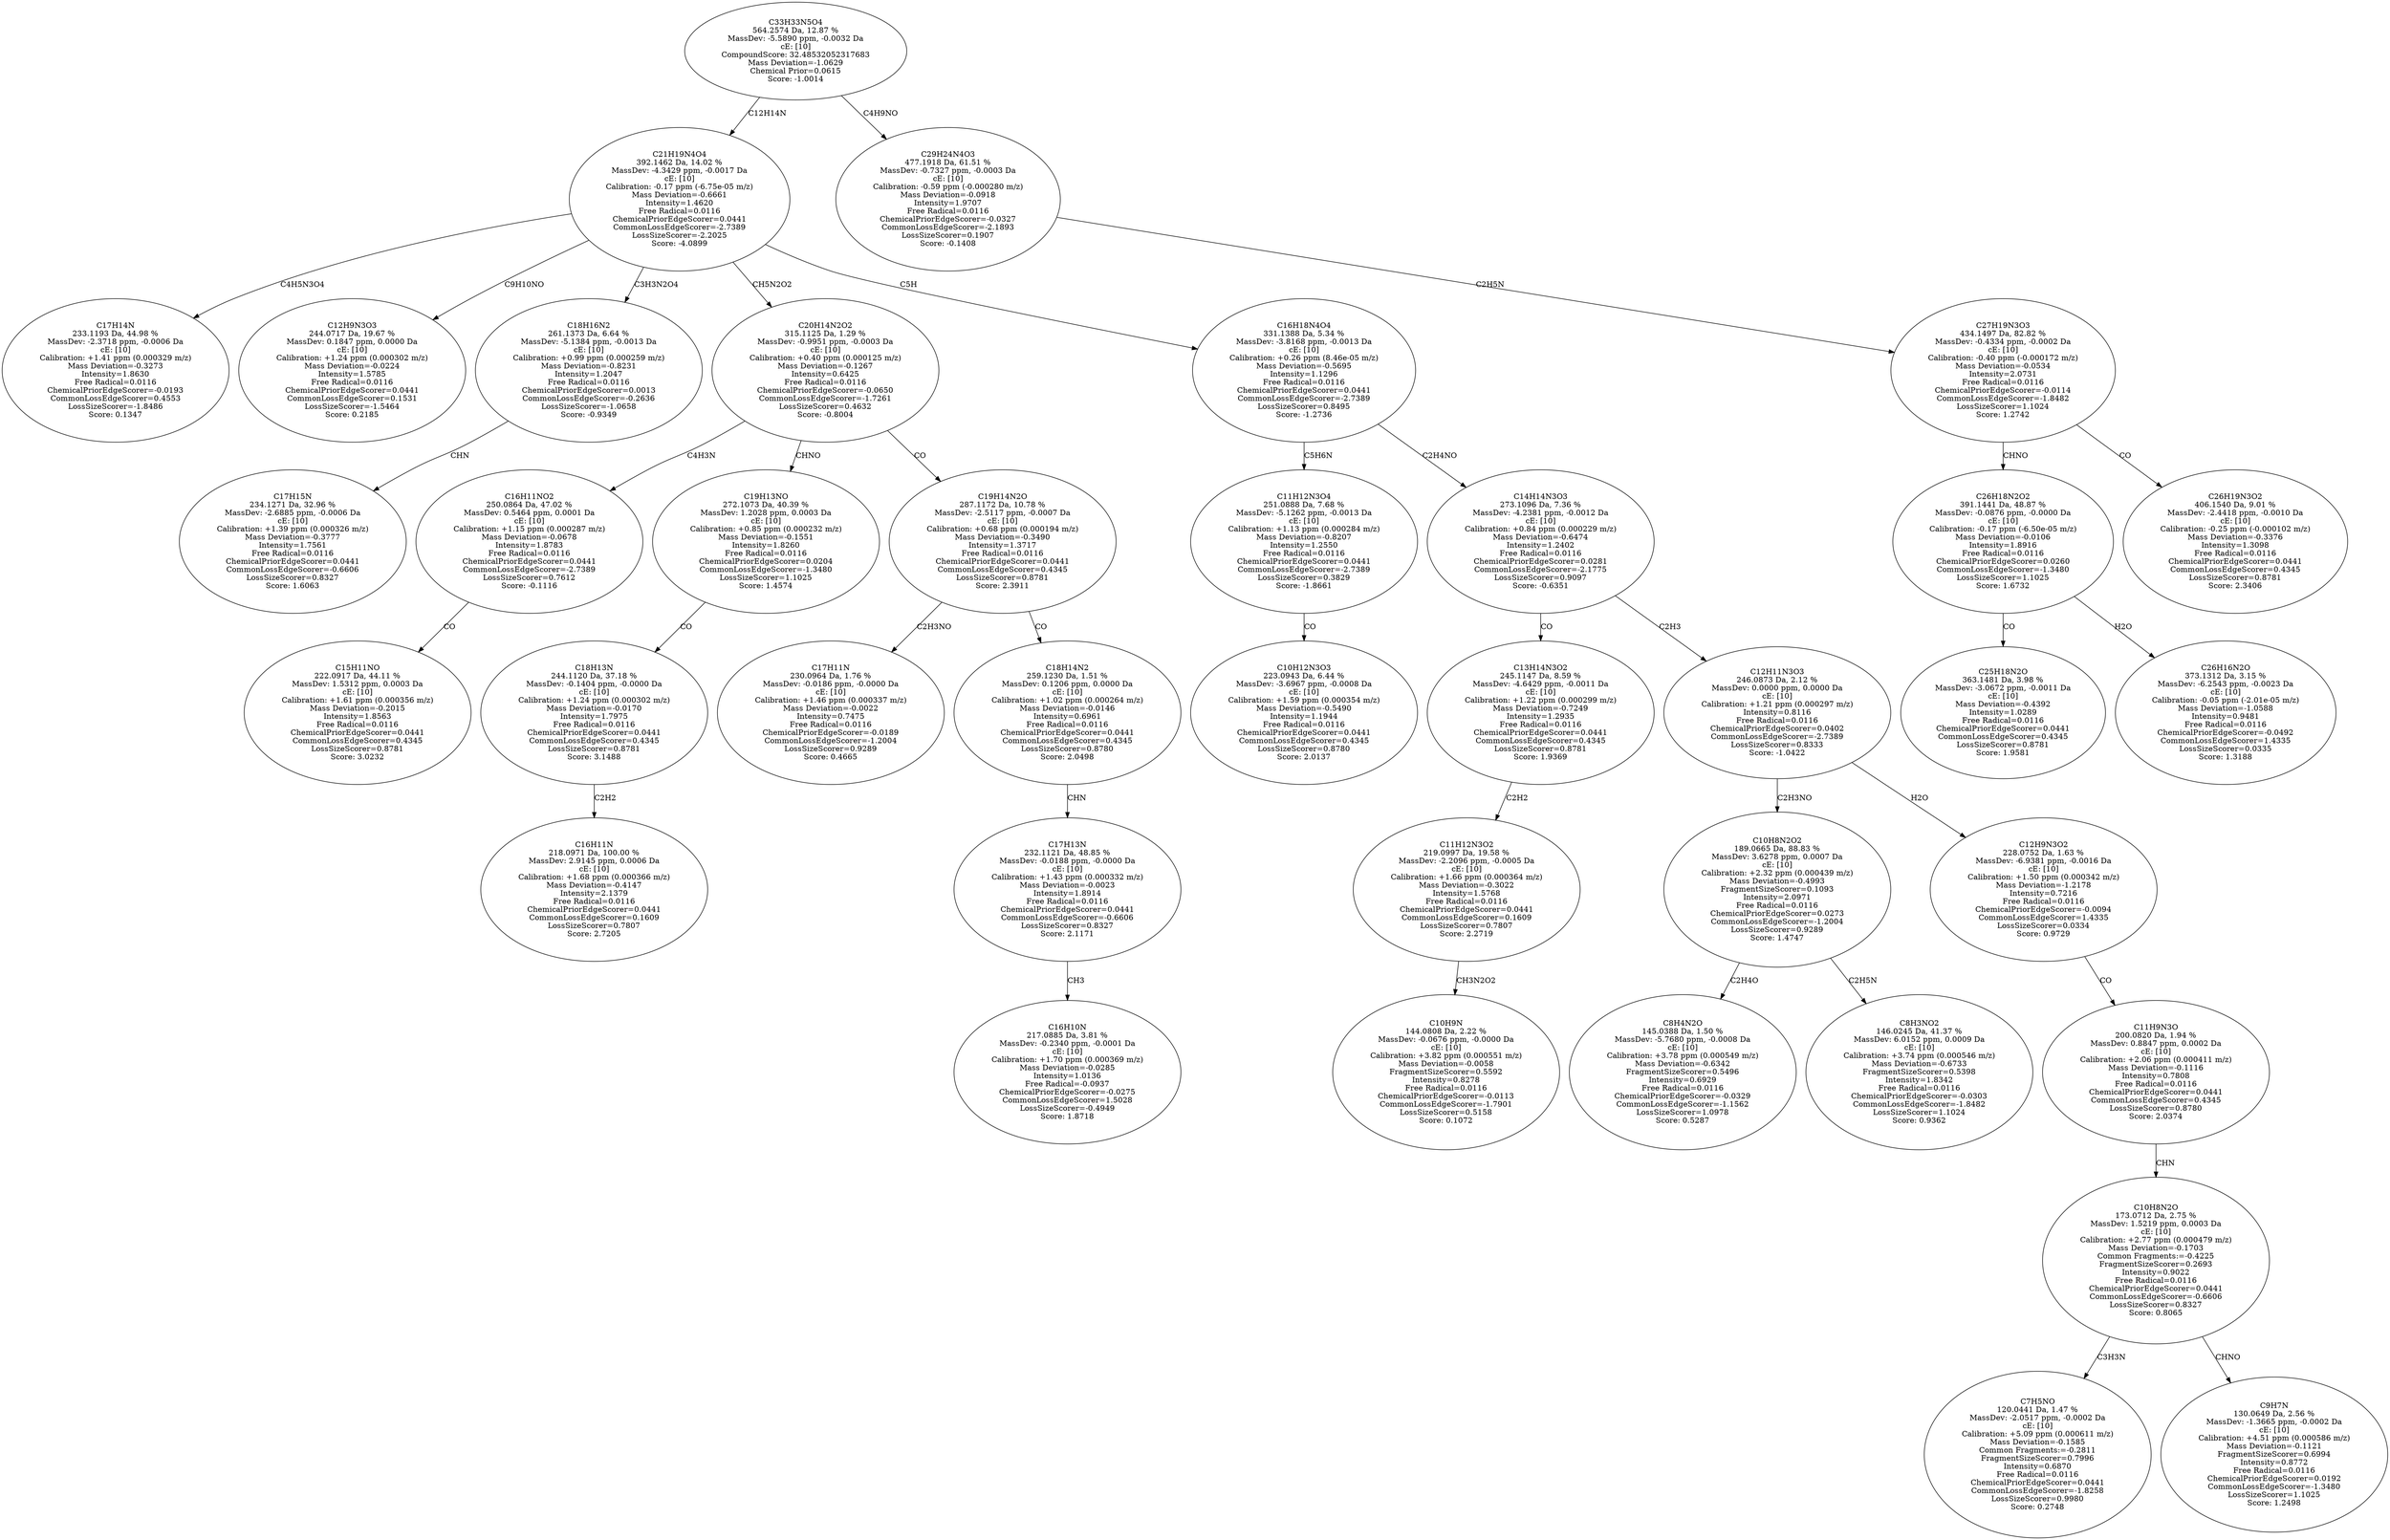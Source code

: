 strict digraph {
v1 [label="C17H14N\n233.1193 Da, 44.98 %\nMassDev: -2.3718 ppm, -0.0006 Da\ncE: [10]\nCalibration: +1.41 ppm (0.000329 m/z)\nMass Deviation=-0.3273\nIntensity=1.8630\nFree Radical=0.0116\nChemicalPriorEdgeScorer=-0.0193\nCommonLossEdgeScorer=0.4553\nLossSizeScorer=-1.8486\nScore: 0.1347"];
v2 [label="C12H9N3O3\n244.0717 Da, 19.67 %\nMassDev: 0.1847 ppm, 0.0000 Da\ncE: [10]\nCalibration: +1.24 ppm (0.000302 m/z)\nMass Deviation=-0.0224\nIntensity=1.5785\nFree Radical=0.0116\nChemicalPriorEdgeScorer=0.0441\nCommonLossEdgeScorer=0.1531\nLossSizeScorer=-1.5464\nScore: 0.2185"];
v3 [label="C17H15N\n234.1271 Da, 32.96 %\nMassDev: -2.6885 ppm, -0.0006 Da\ncE: [10]\nCalibration: +1.39 ppm (0.000326 m/z)\nMass Deviation=-0.3777\nIntensity=1.7561\nFree Radical=0.0116\nChemicalPriorEdgeScorer=0.0441\nCommonLossEdgeScorer=-0.6606\nLossSizeScorer=0.8327\nScore: 1.6063"];
v4 [label="C18H16N2\n261.1373 Da, 6.64 %\nMassDev: -5.1384 ppm, -0.0013 Da\ncE: [10]\nCalibration: +0.99 ppm (0.000259 m/z)\nMass Deviation=-0.8231\nIntensity=1.2047\nFree Radical=0.0116\nChemicalPriorEdgeScorer=0.0013\nCommonLossEdgeScorer=-0.2636\nLossSizeScorer=-1.0658\nScore: -0.9349"];
v5 [label="C15H11NO\n222.0917 Da, 44.11 %\nMassDev: 1.5312 ppm, 0.0003 Da\ncE: [10]\nCalibration: +1.61 ppm (0.000356 m/z)\nMass Deviation=-0.2015\nIntensity=1.8563\nFree Radical=0.0116\nChemicalPriorEdgeScorer=0.0441\nCommonLossEdgeScorer=0.4345\nLossSizeScorer=0.8781\nScore: 3.0232"];
v6 [label="C16H11NO2\n250.0864 Da, 47.02 %\nMassDev: 0.5464 ppm, 0.0001 Da\ncE: [10]\nCalibration: +1.15 ppm (0.000287 m/z)\nMass Deviation=-0.0678\nIntensity=1.8783\nFree Radical=0.0116\nChemicalPriorEdgeScorer=0.0441\nCommonLossEdgeScorer=-2.7389\nLossSizeScorer=0.7612\nScore: -0.1116"];
v7 [label="C16H11N\n218.0971 Da, 100.00 %\nMassDev: 2.9145 ppm, 0.0006 Da\ncE: [10]\nCalibration: +1.68 ppm (0.000366 m/z)\nMass Deviation=-0.4147\nIntensity=2.1379\nFree Radical=0.0116\nChemicalPriorEdgeScorer=0.0441\nCommonLossEdgeScorer=0.1609\nLossSizeScorer=0.7807\nScore: 2.7205"];
v8 [label="C18H13N\n244.1120 Da, 37.18 %\nMassDev: -0.1404 ppm, -0.0000 Da\ncE: [10]\nCalibration: +1.24 ppm (0.000302 m/z)\nMass Deviation=-0.0170\nIntensity=1.7975\nFree Radical=0.0116\nChemicalPriorEdgeScorer=0.0441\nCommonLossEdgeScorer=0.4345\nLossSizeScorer=0.8781\nScore: 3.1488"];
v9 [label="C19H13NO\n272.1073 Da, 40.39 %\nMassDev: 1.2028 ppm, 0.0003 Da\ncE: [10]\nCalibration: +0.85 ppm (0.000232 m/z)\nMass Deviation=-0.1551\nIntensity=1.8260\nFree Radical=0.0116\nChemicalPriorEdgeScorer=0.0204\nCommonLossEdgeScorer=-1.3480\nLossSizeScorer=1.1025\nScore: 1.4574"];
v10 [label="C17H11N\n230.0964 Da, 1.76 %\nMassDev: -0.0186 ppm, -0.0000 Da\ncE: [10]\nCalibration: +1.46 ppm (0.000337 m/z)\nMass Deviation=-0.0022\nIntensity=0.7475\nFree Radical=0.0116\nChemicalPriorEdgeScorer=-0.0189\nCommonLossEdgeScorer=-1.2004\nLossSizeScorer=0.9289\nScore: 0.4665"];
v11 [label="C16H10N\n217.0885 Da, 3.81 %\nMassDev: -0.2340 ppm, -0.0001 Da\ncE: [10]\nCalibration: +1.70 ppm (0.000369 m/z)\nMass Deviation=-0.0285\nIntensity=1.0136\nFree Radical=-0.0937\nChemicalPriorEdgeScorer=-0.0275\nCommonLossEdgeScorer=1.5028\nLossSizeScorer=-0.4949\nScore: 1.8718"];
v12 [label="C17H13N\n232.1121 Da, 48.85 %\nMassDev: -0.0188 ppm, -0.0000 Da\ncE: [10]\nCalibration: +1.43 ppm (0.000332 m/z)\nMass Deviation=-0.0023\nIntensity=1.8914\nFree Radical=0.0116\nChemicalPriorEdgeScorer=0.0441\nCommonLossEdgeScorer=-0.6606\nLossSizeScorer=0.8327\nScore: 2.1171"];
v13 [label="C18H14N2\n259.1230 Da, 1.51 %\nMassDev: 0.1206 ppm, 0.0000 Da\ncE: [10]\nCalibration: +1.02 ppm (0.000264 m/z)\nMass Deviation=-0.0146\nIntensity=0.6961\nFree Radical=0.0116\nChemicalPriorEdgeScorer=0.0441\nCommonLossEdgeScorer=0.4345\nLossSizeScorer=0.8780\nScore: 2.0498"];
v14 [label="C19H14N2O\n287.1172 Da, 10.78 %\nMassDev: -2.5117 ppm, -0.0007 Da\ncE: [10]\nCalibration: +0.68 ppm (0.000194 m/z)\nMass Deviation=-0.3490\nIntensity=1.3717\nFree Radical=0.0116\nChemicalPriorEdgeScorer=0.0441\nCommonLossEdgeScorer=0.4345\nLossSizeScorer=0.8781\nScore: 2.3911"];
v15 [label="C20H14N2O2\n315.1125 Da, 1.29 %\nMassDev: -0.9951 ppm, -0.0003 Da\ncE: [10]\nCalibration: +0.40 ppm (0.000125 m/z)\nMass Deviation=-0.1267\nIntensity=0.6425\nFree Radical=0.0116\nChemicalPriorEdgeScorer=-0.0650\nCommonLossEdgeScorer=-1.7261\nLossSizeScorer=0.4632\nScore: -0.8004"];
v16 [label="C10H12N3O3\n223.0943 Da, 6.44 %\nMassDev: -3.6967 ppm, -0.0008 Da\ncE: [10]\nCalibration: +1.59 ppm (0.000354 m/z)\nMass Deviation=-0.5490\nIntensity=1.1944\nFree Radical=0.0116\nChemicalPriorEdgeScorer=0.0441\nCommonLossEdgeScorer=0.4345\nLossSizeScorer=0.8780\nScore: 2.0137"];
v17 [label="C11H12N3O4\n251.0888 Da, 7.68 %\nMassDev: -5.1262 ppm, -0.0013 Da\ncE: [10]\nCalibration: +1.13 ppm (0.000284 m/z)\nMass Deviation=-0.8207\nIntensity=1.2550\nFree Radical=0.0116\nChemicalPriorEdgeScorer=0.0441\nCommonLossEdgeScorer=-2.7389\nLossSizeScorer=0.3829\nScore: -1.8661"];
v18 [label="C10H9N\n144.0808 Da, 2.22 %\nMassDev: -0.0676 ppm, -0.0000 Da\ncE: [10]\nCalibration: +3.82 ppm (0.000551 m/z)\nMass Deviation=-0.0058\nFragmentSizeScorer=0.5592\nIntensity=0.8278\nFree Radical=0.0116\nChemicalPriorEdgeScorer=-0.0113\nCommonLossEdgeScorer=-1.7901\nLossSizeScorer=0.5158\nScore: 0.1072"];
v19 [label="C11H12N3O2\n219.0997 Da, 19.58 %\nMassDev: -2.2096 ppm, -0.0005 Da\ncE: [10]\nCalibration: +1.66 ppm (0.000364 m/z)\nMass Deviation=-0.3022\nIntensity=1.5768\nFree Radical=0.0116\nChemicalPriorEdgeScorer=0.0441\nCommonLossEdgeScorer=0.1609\nLossSizeScorer=0.7807\nScore: 2.2719"];
v20 [label="C13H14N3O2\n245.1147 Da, 8.59 %\nMassDev: -4.6429 ppm, -0.0011 Da\ncE: [10]\nCalibration: +1.22 ppm (0.000299 m/z)\nMass Deviation=-0.7249\nIntensity=1.2935\nFree Radical=0.0116\nChemicalPriorEdgeScorer=0.0441\nCommonLossEdgeScorer=0.4345\nLossSizeScorer=0.8781\nScore: 1.9369"];
v21 [label="C8H4N2O\n145.0388 Da, 1.50 %\nMassDev: -5.7680 ppm, -0.0008 Da\ncE: [10]\nCalibration: +3.78 ppm (0.000549 m/z)\nMass Deviation=-0.6342\nFragmentSizeScorer=0.5496\nIntensity=0.6929\nFree Radical=0.0116\nChemicalPriorEdgeScorer=-0.0329\nCommonLossEdgeScorer=-1.1562\nLossSizeScorer=1.0978\nScore: 0.5287"];
v22 [label="C8H3NO2\n146.0245 Da, 41.37 %\nMassDev: 6.0152 ppm, 0.0009 Da\ncE: [10]\nCalibration: +3.74 ppm (0.000546 m/z)\nMass Deviation=-0.6733\nFragmentSizeScorer=0.5398\nIntensity=1.8342\nFree Radical=0.0116\nChemicalPriorEdgeScorer=-0.0303\nCommonLossEdgeScorer=-1.8482\nLossSizeScorer=1.1024\nScore: 0.9362"];
v23 [label="C10H8N2O2\n189.0665 Da, 88.83 %\nMassDev: 3.6278 ppm, 0.0007 Da\ncE: [10]\nCalibration: +2.32 ppm (0.000439 m/z)\nMass Deviation=-0.4993\nFragmentSizeScorer=0.1093\nIntensity=2.0971\nFree Radical=0.0116\nChemicalPriorEdgeScorer=0.0273\nCommonLossEdgeScorer=-1.2004\nLossSizeScorer=0.9289\nScore: 1.4747"];
v24 [label="C7H5NO\n120.0441 Da, 1.47 %\nMassDev: -2.0517 ppm, -0.0002 Da\ncE: [10]\nCalibration: +5.09 ppm (0.000611 m/z)\nMass Deviation=-0.1585\nCommon Fragments:=-0.2811\nFragmentSizeScorer=0.7996\nIntensity=0.6870\nFree Radical=0.0116\nChemicalPriorEdgeScorer=0.0441\nCommonLossEdgeScorer=-1.8258\nLossSizeScorer=0.9980\nScore: 0.2748"];
v25 [label="C9H7N\n130.0649 Da, 2.56 %\nMassDev: -1.3665 ppm, -0.0002 Da\ncE: [10]\nCalibration: +4.51 ppm (0.000586 m/z)\nMass Deviation=-0.1121\nFragmentSizeScorer=0.6994\nIntensity=0.8772\nFree Radical=0.0116\nChemicalPriorEdgeScorer=0.0192\nCommonLossEdgeScorer=-1.3480\nLossSizeScorer=1.1025\nScore: 1.2498"];
v26 [label="C10H8N2O\n173.0712 Da, 2.75 %\nMassDev: 1.5219 ppm, 0.0003 Da\ncE: [10]\nCalibration: +2.77 ppm (0.000479 m/z)\nMass Deviation=-0.1703\nCommon Fragments:=-0.4225\nFragmentSizeScorer=0.2693\nIntensity=0.9022\nFree Radical=0.0116\nChemicalPriorEdgeScorer=0.0441\nCommonLossEdgeScorer=-0.6606\nLossSizeScorer=0.8327\nScore: 0.8065"];
v27 [label="C11H9N3O\n200.0820 Da, 1.94 %\nMassDev: 0.8847 ppm, 0.0002 Da\ncE: [10]\nCalibration: +2.06 ppm (0.000411 m/z)\nMass Deviation=-0.1116\nIntensity=0.7808\nFree Radical=0.0116\nChemicalPriorEdgeScorer=0.0441\nCommonLossEdgeScorer=0.4345\nLossSizeScorer=0.8780\nScore: 2.0374"];
v28 [label="C12H9N3O2\n228.0752 Da, 1.63 %\nMassDev: -6.9381 ppm, -0.0016 Da\ncE: [10]\nCalibration: +1.50 ppm (0.000342 m/z)\nMass Deviation=-1.2178\nIntensity=0.7216\nFree Radical=0.0116\nChemicalPriorEdgeScorer=-0.0094\nCommonLossEdgeScorer=1.4335\nLossSizeScorer=0.0334\nScore: 0.9729"];
v29 [label="C12H11N3O3\n246.0873 Da, 2.12 %\nMassDev: 0.0000 ppm, 0.0000 Da\ncE: [10]\nCalibration: +1.21 ppm (0.000297 m/z)\nIntensity=0.8116\nFree Radical=0.0116\nChemicalPriorEdgeScorer=0.0402\nCommonLossEdgeScorer=-2.7389\nLossSizeScorer=0.8333\nScore: -1.0422"];
v30 [label="C14H14N3O3\n273.1096 Da, 7.36 %\nMassDev: -4.2381 ppm, -0.0012 Da\ncE: [10]\nCalibration: +0.84 ppm (0.000229 m/z)\nMass Deviation=-0.6474\nIntensity=1.2402\nFree Radical=0.0116\nChemicalPriorEdgeScorer=0.0281\nCommonLossEdgeScorer=-2.1775\nLossSizeScorer=0.9097\nScore: -0.6351"];
v31 [label="C16H18N4O4\n331.1388 Da, 5.34 %\nMassDev: -3.8168 ppm, -0.0013 Da\ncE: [10]\nCalibration: +0.26 ppm (8.46e-05 m/z)\nMass Deviation=-0.5695\nIntensity=1.1296\nFree Radical=0.0116\nChemicalPriorEdgeScorer=0.0441\nCommonLossEdgeScorer=-2.7389\nLossSizeScorer=0.8495\nScore: -1.2736"];
v32 [label="C21H19N4O4\n392.1462 Da, 14.02 %\nMassDev: -4.3429 ppm, -0.0017 Da\ncE: [10]\nCalibration: -0.17 ppm (-6.75e-05 m/z)\nMass Deviation=-0.6661\nIntensity=1.4620\nFree Radical=0.0116\nChemicalPriorEdgeScorer=0.0441\nCommonLossEdgeScorer=-2.7389\nLossSizeScorer=-2.2025\nScore: -4.0899"];
v33 [label="C25H18N2O\n363.1481 Da, 3.98 %\nMassDev: -3.0672 ppm, -0.0011 Da\ncE: [10]\nMass Deviation=-0.4392\nIntensity=1.0289\nFree Radical=0.0116\nChemicalPriorEdgeScorer=0.0441\nCommonLossEdgeScorer=0.4345\nLossSizeScorer=0.8781\nScore: 1.9581"];
v34 [label="C26H16N2O\n373.1312 Da, 3.15 %\nMassDev: -6.2543 ppm, -0.0023 Da\ncE: [10]\nCalibration: -0.05 ppm (-2.01e-05 m/z)\nMass Deviation=-1.0588\nIntensity=0.9481\nFree Radical=0.0116\nChemicalPriorEdgeScorer=-0.0492\nCommonLossEdgeScorer=1.4335\nLossSizeScorer=0.0335\nScore: 1.3188"];
v35 [label="C26H18N2O2\n391.1441 Da, 48.87 %\nMassDev: -0.0876 ppm, -0.0000 Da\ncE: [10]\nCalibration: -0.17 ppm (-6.50e-05 m/z)\nMass Deviation=-0.0106\nIntensity=1.8916\nFree Radical=0.0116\nChemicalPriorEdgeScorer=0.0260\nCommonLossEdgeScorer=-1.3480\nLossSizeScorer=1.1025\nScore: 1.6732"];
v36 [label="C26H19N3O2\n406.1540 Da, 9.01 %\nMassDev: -2.4418 ppm, -0.0010 Da\ncE: [10]\nCalibration: -0.25 ppm (-0.000102 m/z)\nMass Deviation=-0.3376\nIntensity=1.3098\nFree Radical=0.0116\nChemicalPriorEdgeScorer=0.0441\nCommonLossEdgeScorer=0.4345\nLossSizeScorer=0.8781\nScore: 2.3406"];
v37 [label="C27H19N3O3\n434.1497 Da, 82.82 %\nMassDev: -0.4334 ppm, -0.0002 Da\ncE: [10]\nCalibration: -0.40 ppm (-0.000172 m/z)\nMass Deviation=-0.0534\nIntensity=2.0731\nFree Radical=0.0116\nChemicalPriorEdgeScorer=-0.0114\nCommonLossEdgeScorer=-1.8482\nLossSizeScorer=1.1024\nScore: 1.2742"];
v38 [label="C29H24N4O3\n477.1918 Da, 61.51 %\nMassDev: -0.7327 ppm, -0.0003 Da\ncE: [10]\nCalibration: -0.59 ppm (-0.000280 m/z)\nMass Deviation=-0.0918\nIntensity=1.9707\nFree Radical=0.0116\nChemicalPriorEdgeScorer=-0.0327\nCommonLossEdgeScorer=-2.1893\nLossSizeScorer=0.1907\nScore: -0.1408"];
v39 [label="C33H33N5O4\n564.2574 Da, 12.87 %\nMassDev: -5.5890 ppm, -0.0032 Da\ncE: [10]\nCompoundScore: 32.48532052317683\nMass Deviation=-1.0629\nChemical Prior=0.0615\nScore: -1.0014"];
v32 -> v1 [label="C4H5N3O4"];
v32 -> v2 [label="C9H10NO"];
v4 -> v3 [label="CHN"];
v32 -> v4 [label="C3H3N2O4"];
v6 -> v5 [label="CO"];
v15 -> v6 [label="C4H3N"];
v8 -> v7 [label="C2H2"];
v9 -> v8 [label="CO"];
v15 -> v9 [label="CHNO"];
v14 -> v10 [label="C2H3NO"];
v12 -> v11 [label="CH3"];
v13 -> v12 [label="CHN"];
v14 -> v13 [label="CO"];
v15 -> v14 [label="CO"];
v32 -> v15 [label="CH5N2O2"];
v17 -> v16 [label="CO"];
v31 -> v17 [label="C5H6N"];
v19 -> v18 [label="CH3N2O2"];
v20 -> v19 [label="C2H2"];
v30 -> v20 [label="CO"];
v23 -> v21 [label="C2H4O"];
v23 -> v22 [label="C2H5N"];
v29 -> v23 [label="C2H3NO"];
v26 -> v24 [label="C3H3N"];
v26 -> v25 [label="CHNO"];
v27 -> v26 [label="CHN"];
v28 -> v27 [label="CO"];
v29 -> v28 [label="H2O"];
v30 -> v29 [label="C2H3"];
v31 -> v30 [label="C2H4NO"];
v32 -> v31 [label="C5H"];
v39 -> v32 [label="C12H14N"];
v35 -> v33 [label="CO"];
v35 -> v34 [label="H2O"];
v37 -> v35 [label="CHNO"];
v37 -> v36 [label="CO"];
v38 -> v37 [label="C2H5N"];
v39 -> v38 [label="C4H9NO"];
}